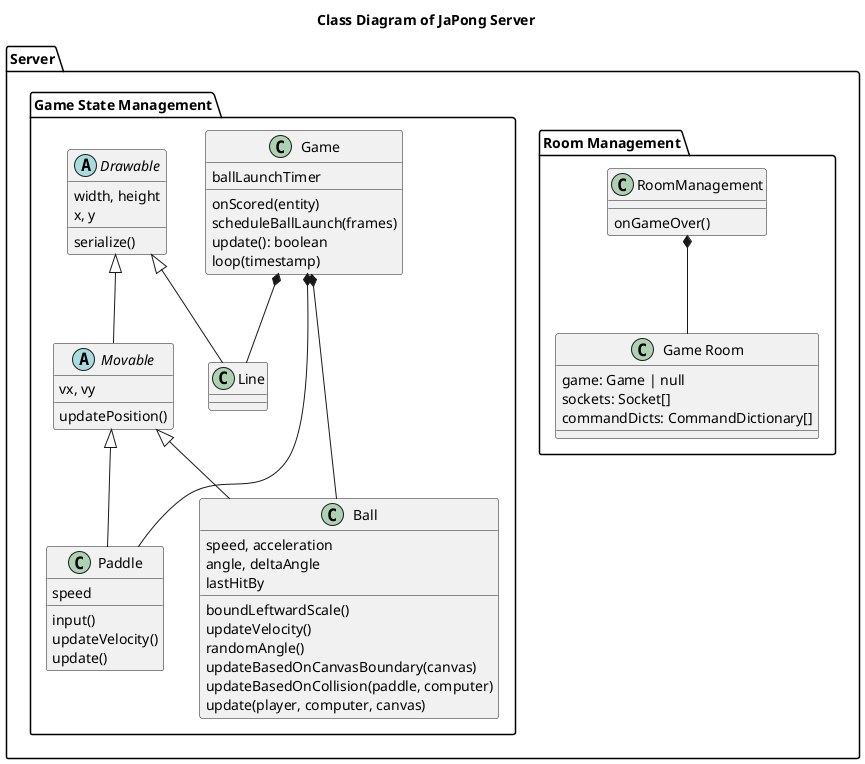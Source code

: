 @startuml

title "Class Diagram of JaPong Server"

package Server {
    package "Room Management" as RoomManagement {
        class RoomManagement {
            onGameOver()
        }
        class "Game Room" as GameRoom {
            game: Game | null
            sockets: Socket[]
            commandDicts: CommandDictionary[]
        }
        RoomManagement *-- GameRoom
    }
    package "Game State Management" as GameStateManagement {
        class Game {
        ballLaunchTimer
        onScored(entity)
        scheduleBallLaunch(frames)
        update(): boolean
        loop(timestamp)
        }

        class Paddle {
        speed
        input()
        updateVelocity()
        update()
        }

        class Ball {
        speed, acceleration
        angle, deltaAngle
        lastHitBy
        boundLeftwardScale()
        ' boundRightwardScale()
        updateVelocity()
        randomAngle()
        ' flipHorizontally()
        ' boundByCollision(paddle)
        updateBasedOnCanvasBoundary(canvas)
        updateBasedOnCollision(paddle, computer)
        update(player, computer, canvas)
        }

        class Line {
        }

        abstract "Drawable"  as DrawableServer {
        width, height
        x, y
        serialize()
        }

        abstract Movable {
        vx, vy
        updatePosition()
        }

        Game *--- Paddle
        Game *--- Ball
        Game *-- Line

        DrawableServer <|-- Movable
        DrawableServer <|-- Line

        Movable <|-- Paddle
        Movable <|-- Ball
    }
}

@enduml